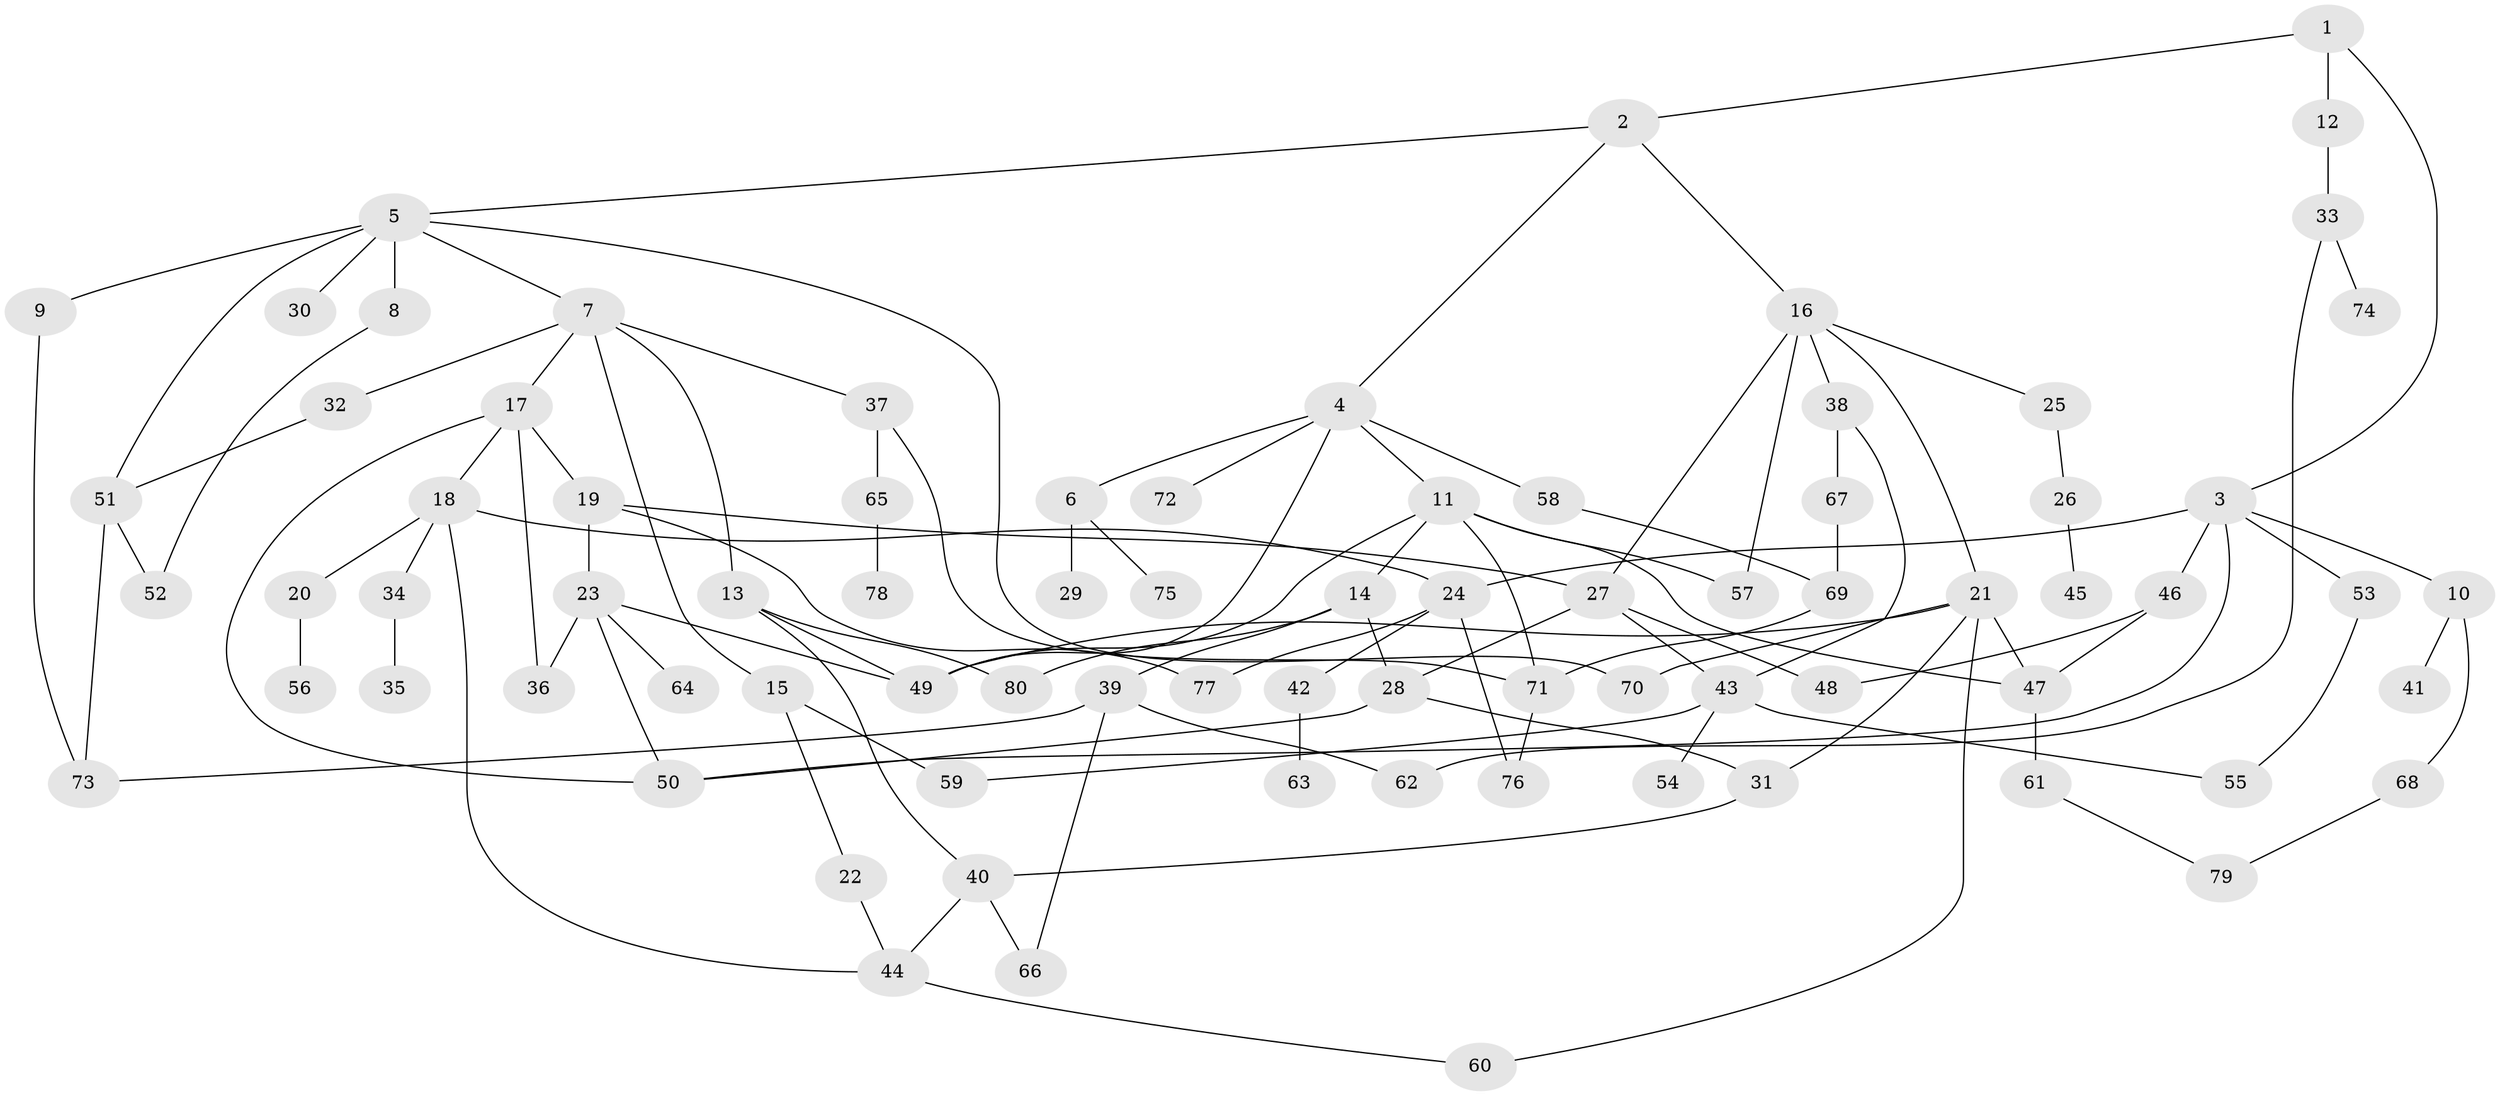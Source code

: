 // original degree distribution, {3: 0.18584070796460178, 4: 0.10619469026548672, 7: 0.02654867256637168, 8: 0.008849557522123894, 6: 0.02654867256637168, 5: 0.07964601769911504, 2: 0.2920353982300885, 1: 0.2743362831858407}
// Generated by graph-tools (version 1.1) at 2025/48/03/04/25 22:48:45]
// undirected, 80 vertices, 116 edges
graph export_dot {
  node [color=gray90,style=filled];
  1;
  2;
  3;
  4;
  5;
  6;
  7;
  8;
  9;
  10;
  11;
  12;
  13;
  14;
  15;
  16;
  17;
  18;
  19;
  20;
  21;
  22;
  23;
  24;
  25;
  26;
  27;
  28;
  29;
  30;
  31;
  32;
  33;
  34;
  35;
  36;
  37;
  38;
  39;
  40;
  41;
  42;
  43;
  44;
  45;
  46;
  47;
  48;
  49;
  50;
  51;
  52;
  53;
  54;
  55;
  56;
  57;
  58;
  59;
  60;
  61;
  62;
  63;
  64;
  65;
  66;
  67;
  68;
  69;
  70;
  71;
  72;
  73;
  74;
  75;
  76;
  77;
  78;
  79;
  80;
  1 -- 2 [weight=1.0];
  1 -- 3 [weight=1.0];
  1 -- 12 [weight=1.0];
  2 -- 4 [weight=1.0];
  2 -- 5 [weight=1.0];
  2 -- 16 [weight=1.0];
  3 -- 10 [weight=1.0];
  3 -- 24 [weight=1.0];
  3 -- 46 [weight=1.0];
  3 -- 50 [weight=1.0];
  3 -- 53 [weight=1.0];
  4 -- 6 [weight=1.0];
  4 -- 11 [weight=1.0];
  4 -- 49 [weight=1.0];
  4 -- 58 [weight=1.0];
  4 -- 72 [weight=1.0];
  5 -- 7 [weight=1.0];
  5 -- 8 [weight=1.0];
  5 -- 9 [weight=1.0];
  5 -- 30 [weight=1.0];
  5 -- 51 [weight=1.0];
  5 -- 70 [weight=1.0];
  6 -- 29 [weight=1.0];
  6 -- 75 [weight=1.0];
  7 -- 13 [weight=1.0];
  7 -- 15 [weight=1.0];
  7 -- 17 [weight=1.0];
  7 -- 32 [weight=1.0];
  7 -- 37 [weight=1.0];
  8 -- 52 [weight=1.0];
  9 -- 73 [weight=1.0];
  10 -- 41 [weight=1.0];
  10 -- 68 [weight=1.0];
  11 -- 14 [weight=1.0];
  11 -- 47 [weight=1.0];
  11 -- 49 [weight=1.0];
  11 -- 57 [weight=1.0];
  11 -- 71 [weight=1.0];
  12 -- 33 [weight=1.0];
  13 -- 40 [weight=1.0];
  13 -- 49 [weight=1.0];
  13 -- 80 [weight=1.0];
  14 -- 28 [weight=1.0];
  14 -- 39 [weight=1.0];
  14 -- 80 [weight=1.0];
  15 -- 22 [weight=1.0];
  15 -- 59 [weight=1.0];
  16 -- 21 [weight=1.0];
  16 -- 25 [weight=1.0];
  16 -- 27 [weight=1.0];
  16 -- 38 [weight=1.0];
  16 -- 57 [weight=1.0];
  17 -- 18 [weight=1.0];
  17 -- 19 [weight=1.0];
  17 -- 36 [weight=1.0];
  17 -- 50 [weight=1.0];
  18 -- 20 [weight=1.0];
  18 -- 24 [weight=1.0];
  18 -- 34 [weight=1.0];
  18 -- 44 [weight=1.0];
  19 -- 23 [weight=1.0];
  19 -- 27 [weight=1.0];
  19 -- 77 [weight=1.0];
  20 -- 56 [weight=1.0];
  21 -- 31 [weight=1.0];
  21 -- 47 [weight=1.0];
  21 -- 49 [weight=1.0];
  21 -- 60 [weight=1.0];
  21 -- 70 [weight=1.0];
  22 -- 44 [weight=1.0];
  23 -- 36 [weight=1.0];
  23 -- 49 [weight=2.0];
  23 -- 50 [weight=1.0];
  23 -- 64 [weight=1.0];
  24 -- 42 [weight=1.0];
  24 -- 76 [weight=1.0];
  24 -- 77 [weight=1.0];
  25 -- 26 [weight=1.0];
  26 -- 45 [weight=1.0];
  27 -- 28 [weight=1.0];
  27 -- 43 [weight=1.0];
  27 -- 48 [weight=1.0];
  28 -- 31 [weight=1.0];
  28 -- 50 [weight=1.0];
  31 -- 40 [weight=1.0];
  32 -- 51 [weight=1.0];
  33 -- 62 [weight=1.0];
  33 -- 74 [weight=1.0];
  34 -- 35 [weight=1.0];
  37 -- 65 [weight=1.0];
  37 -- 71 [weight=1.0];
  38 -- 43 [weight=1.0];
  38 -- 67 [weight=1.0];
  39 -- 62 [weight=1.0];
  39 -- 66 [weight=1.0];
  39 -- 73 [weight=1.0];
  40 -- 44 [weight=1.0];
  40 -- 66 [weight=1.0];
  42 -- 63 [weight=1.0];
  43 -- 54 [weight=1.0];
  43 -- 55 [weight=1.0];
  43 -- 59 [weight=1.0];
  44 -- 60 [weight=1.0];
  46 -- 47 [weight=1.0];
  46 -- 48 [weight=1.0];
  47 -- 61 [weight=1.0];
  51 -- 52 [weight=1.0];
  51 -- 73 [weight=1.0];
  53 -- 55 [weight=1.0];
  58 -- 69 [weight=1.0];
  61 -- 79 [weight=1.0];
  65 -- 78 [weight=1.0];
  67 -- 69 [weight=1.0];
  68 -- 79 [weight=1.0];
  69 -- 71 [weight=1.0];
  71 -- 76 [weight=1.0];
}
